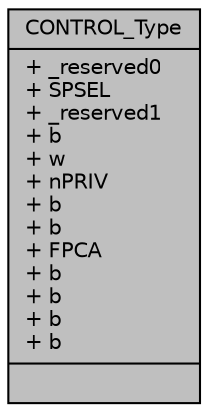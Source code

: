digraph "CONTROL_Type"
{
  edge [fontname="Helvetica",fontsize="10",labelfontname="Helvetica",labelfontsize="10"];
  node [fontname="Helvetica",fontsize="10",shape=record];
  Node1 [label="{CONTROL_Type\n|+ _reserved0\l+ SPSEL\l+ _reserved1\l+ b\l+ w\l+ nPRIV\l+ b\l+ b\l+ FPCA\l+ b\l+ b\l+ b\l+ b\l|}",height=0.2,width=0.4,color="black", fillcolor="grey75", style="filled", fontcolor="black"];
}
